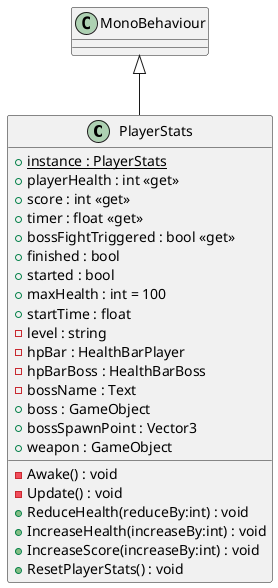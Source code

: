 @startuml
class PlayerStats {
    + {static} instance : PlayerStats
    + playerHealth : int <<get>>
    + score : int <<get>>
    + timer : float <<get>>
    + bossFightTriggered : bool <<get>>
    + finished : bool
    + started : bool
    + maxHealth : int = 100
    + startTime : float
    - level : string
    - hpBar : HealthBarPlayer
    - hpBarBoss : HealthBarBoss
    - bossName : Text
    + boss : GameObject
    + bossSpawnPoint : Vector3
    + weapon : GameObject
    - Awake() : void
    - Update() : void
    + ReduceHealth(reduceBy:int) : void
    + IncreaseHealth(increaseBy:int) : void
    + IncreaseScore(increaseBy:int) : void
    + ResetPlayerStats() : void
}
MonoBehaviour <|-- PlayerStats
@enduml
